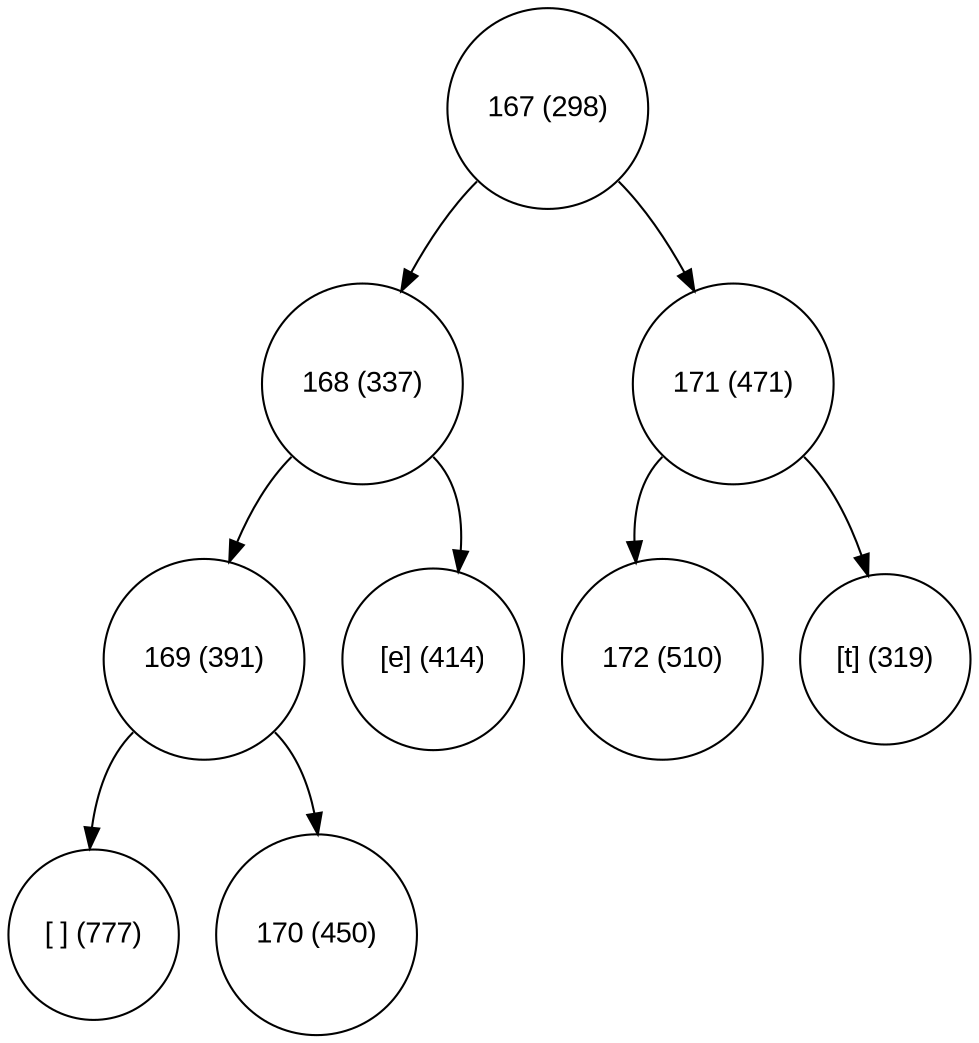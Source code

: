 digraph move_down {
	node [fontname="Arial", shape="circle", width=0.5]; 

	0 [label = "167 (298)"];
	0:sw -> 1;
	1 [label = "168 (337)"];
	1:sw -> 3;
	3 [label = "169 (391)"];
	3:sw -> 7;
	7 [label = "[ ] (777)"];
	3:se -> 8;
	8 [label = "170 (450)"];
	1:se -> 4;
	4 [label = "[e] (414)"];
	0:se -> 2;
	2 [label = "171 (471)"];
	2:sw -> 5;
	5 [label = "172 (510)"];
	2:se -> 6;
	6 [label = "[t] (319)"];
}
